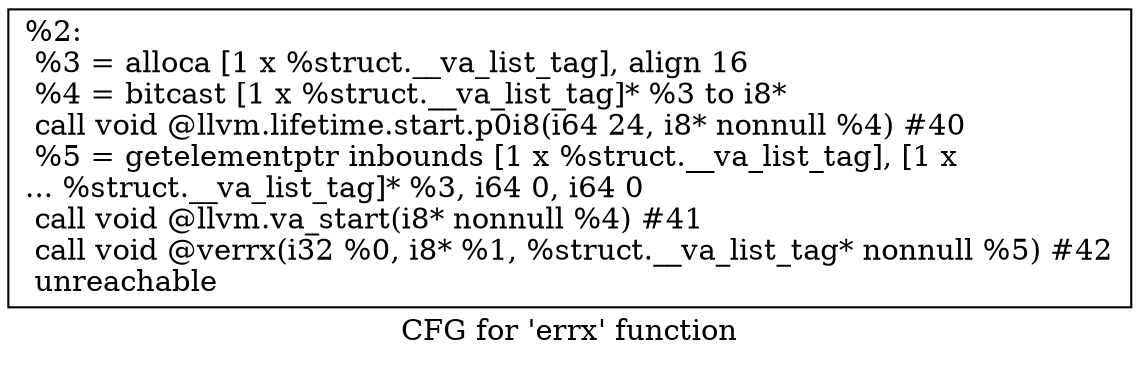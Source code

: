 digraph "CFG for 'errx' function" {
	label="CFG for 'errx' function";

	Node0x17fc530 [shape=record,label="{%2:\l  %3 = alloca [1 x %struct.__va_list_tag], align 16\l  %4 = bitcast [1 x %struct.__va_list_tag]* %3 to i8*\l  call void @llvm.lifetime.start.p0i8(i64 24, i8* nonnull %4) #40\l  %5 = getelementptr inbounds [1 x %struct.__va_list_tag], [1 x\l... %struct.__va_list_tag]* %3, i64 0, i64 0\l  call void @llvm.va_start(i8* nonnull %4) #41\l  call void @verrx(i32 %0, i8* %1, %struct.__va_list_tag* nonnull %5) #42\l  unreachable\l}"];
}
